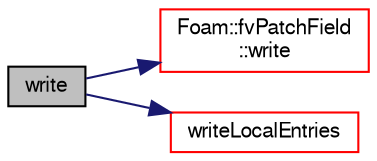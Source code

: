 digraph "write"
{
  bgcolor="transparent";
  edge [fontname="FreeSans",fontsize="10",labelfontname="FreeSans",labelfontsize="10"];
  node [fontname="FreeSans",fontsize="10",shape=record];
  rankdir="LR";
  Node108 [label="write",height=0.2,width=0.4,color="black", fillcolor="grey75", style="filled", fontcolor="black"];
  Node108 -> Node109 [color="midnightblue",fontsize="10",style="solid",fontname="FreeSans"];
  Node109 [label="Foam::fvPatchField\l::write",height=0.2,width=0.4,color="red",URL="$a22354.html#a293fdfec8bdfbd5c3913ab4c9f3454ff",tooltip="Write. "];
  Node108 -> Node121 [color="midnightblue",fontsize="10",style="solid",fontname="FreeSans"];
  Node121 [label="writeLocalEntries",height=0.2,width=0.4,color="red",URL="$a30722.html#a320f9d385b60c3b94e52b9e3d7164231",tooltip="Write local wall function variables. "];
}

